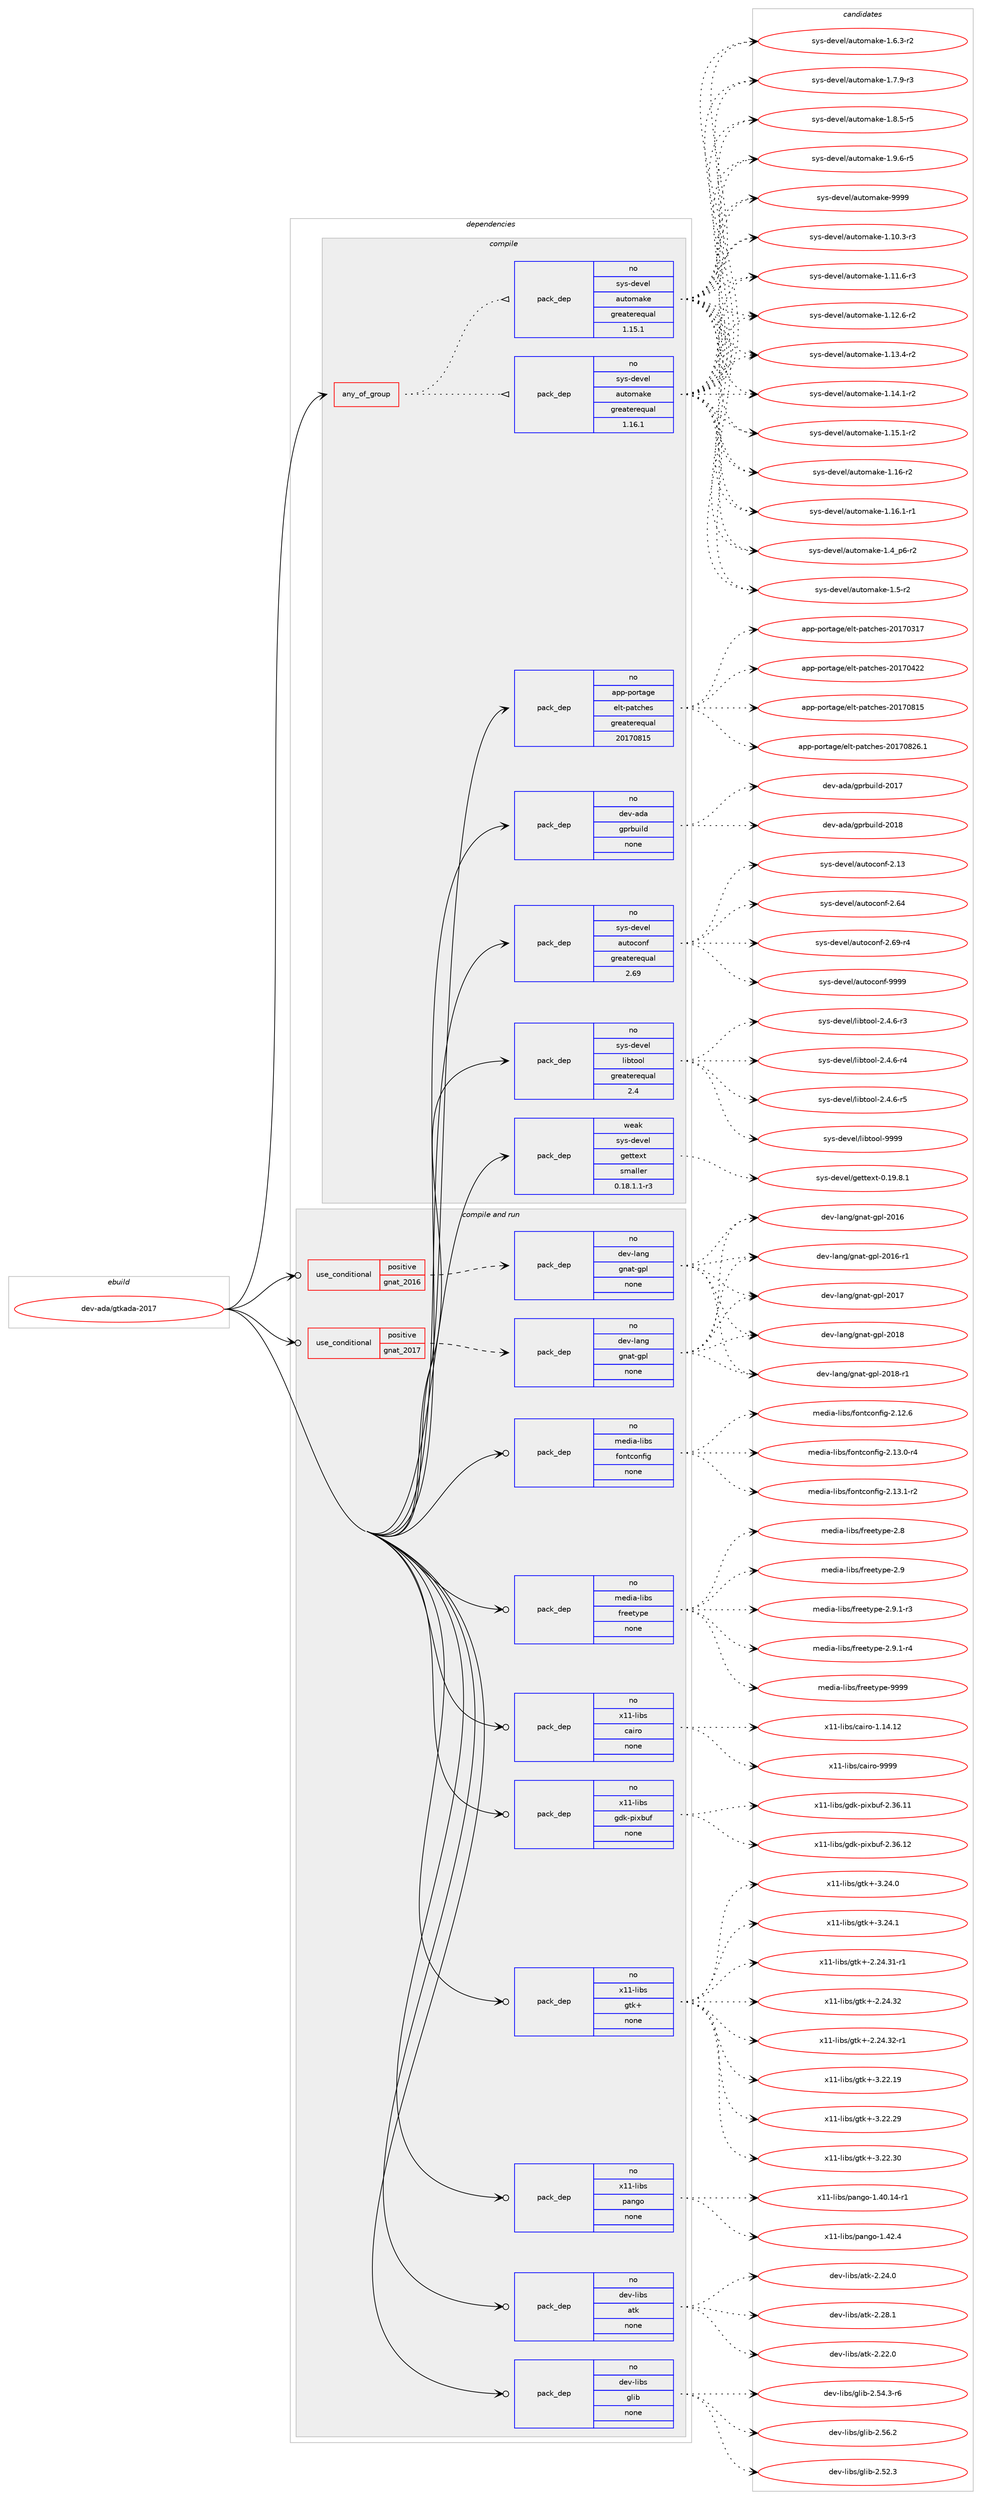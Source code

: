 digraph prolog {

# *************
# Graph options
# *************

newrank=true;
concentrate=true;
compound=true;
graph [rankdir=LR,fontname=Helvetica,fontsize=10,ranksep=1.5];#, ranksep=2.5, nodesep=0.2];
edge  [arrowhead=vee];
node  [fontname=Helvetica,fontsize=10];

# **********
# The ebuild
# **********

subgraph cluster_leftcol {
color=gray;
rank=same;
label=<<i>ebuild</i>>;
id [label="dev-ada/gtkada-2017", color=red, width=4, href="../dev-ada/gtkada-2017.svg"];
}

# ****************
# The dependencies
# ****************

subgraph cluster_midcol {
color=gray;
label=<<i>dependencies</i>>;
subgraph cluster_compile {
fillcolor="#eeeeee";
style=filled;
label=<<i>compile</i>>;
subgraph any110 {
dependency4943 [label=<<TABLE BORDER="0" CELLBORDER="1" CELLSPACING="0" CELLPADDING="4"><TR><TD CELLPADDING="10">any_of_group</TD></TR></TABLE>>, shape=none, color=red];subgraph pack3705 {
dependency4944 [label=<<TABLE BORDER="0" CELLBORDER="1" CELLSPACING="0" CELLPADDING="4" WIDTH="220"><TR><TD ROWSPAN="6" CELLPADDING="30">pack_dep</TD></TR><TR><TD WIDTH="110">no</TD></TR><TR><TD>sys-devel</TD></TR><TR><TD>automake</TD></TR><TR><TD>greaterequal</TD></TR><TR><TD>1.16.1</TD></TR></TABLE>>, shape=none, color=blue];
}
dependency4943:e -> dependency4944:w [weight=20,style="dotted",arrowhead="oinv"];
subgraph pack3706 {
dependency4945 [label=<<TABLE BORDER="0" CELLBORDER="1" CELLSPACING="0" CELLPADDING="4" WIDTH="220"><TR><TD ROWSPAN="6" CELLPADDING="30">pack_dep</TD></TR><TR><TD WIDTH="110">no</TD></TR><TR><TD>sys-devel</TD></TR><TR><TD>automake</TD></TR><TR><TD>greaterequal</TD></TR><TR><TD>1.15.1</TD></TR></TABLE>>, shape=none, color=blue];
}
dependency4943:e -> dependency4945:w [weight=20,style="dotted",arrowhead="oinv"];
}
id:e -> dependency4943:w [weight=20,style="solid",arrowhead="vee"];
subgraph pack3707 {
dependency4946 [label=<<TABLE BORDER="0" CELLBORDER="1" CELLSPACING="0" CELLPADDING="4" WIDTH="220"><TR><TD ROWSPAN="6" CELLPADDING="30">pack_dep</TD></TR><TR><TD WIDTH="110">no</TD></TR><TR><TD>app-portage</TD></TR><TR><TD>elt-patches</TD></TR><TR><TD>greaterequal</TD></TR><TR><TD>20170815</TD></TR></TABLE>>, shape=none, color=blue];
}
id:e -> dependency4946:w [weight=20,style="solid",arrowhead="vee"];
subgraph pack3708 {
dependency4947 [label=<<TABLE BORDER="0" CELLBORDER="1" CELLSPACING="0" CELLPADDING="4" WIDTH="220"><TR><TD ROWSPAN="6" CELLPADDING="30">pack_dep</TD></TR><TR><TD WIDTH="110">no</TD></TR><TR><TD>dev-ada</TD></TR><TR><TD>gprbuild</TD></TR><TR><TD>none</TD></TR><TR><TD></TD></TR></TABLE>>, shape=none, color=blue];
}
id:e -> dependency4947:w [weight=20,style="solid",arrowhead="vee"];
subgraph pack3709 {
dependency4948 [label=<<TABLE BORDER="0" CELLBORDER="1" CELLSPACING="0" CELLPADDING="4" WIDTH="220"><TR><TD ROWSPAN="6" CELLPADDING="30">pack_dep</TD></TR><TR><TD WIDTH="110">no</TD></TR><TR><TD>sys-devel</TD></TR><TR><TD>autoconf</TD></TR><TR><TD>greaterequal</TD></TR><TR><TD>2.69</TD></TR></TABLE>>, shape=none, color=blue];
}
id:e -> dependency4948:w [weight=20,style="solid",arrowhead="vee"];
subgraph pack3710 {
dependency4949 [label=<<TABLE BORDER="0" CELLBORDER="1" CELLSPACING="0" CELLPADDING="4" WIDTH="220"><TR><TD ROWSPAN="6" CELLPADDING="30">pack_dep</TD></TR><TR><TD WIDTH="110">no</TD></TR><TR><TD>sys-devel</TD></TR><TR><TD>libtool</TD></TR><TR><TD>greaterequal</TD></TR><TR><TD>2.4</TD></TR></TABLE>>, shape=none, color=blue];
}
id:e -> dependency4949:w [weight=20,style="solid",arrowhead="vee"];
subgraph pack3711 {
dependency4950 [label=<<TABLE BORDER="0" CELLBORDER="1" CELLSPACING="0" CELLPADDING="4" WIDTH="220"><TR><TD ROWSPAN="6" CELLPADDING="30">pack_dep</TD></TR><TR><TD WIDTH="110">weak</TD></TR><TR><TD>sys-devel</TD></TR><TR><TD>gettext</TD></TR><TR><TD>smaller</TD></TR><TR><TD>0.18.1.1-r3</TD></TR></TABLE>>, shape=none, color=blue];
}
id:e -> dependency4950:w [weight=20,style="solid",arrowhead="vee"];
}
subgraph cluster_compileandrun {
fillcolor="#eeeeee";
style=filled;
label=<<i>compile and run</i>>;
subgraph cond1121 {
dependency4951 [label=<<TABLE BORDER="0" CELLBORDER="1" CELLSPACING="0" CELLPADDING="4"><TR><TD ROWSPAN="3" CELLPADDING="10">use_conditional</TD></TR><TR><TD>positive</TD></TR><TR><TD>gnat_2016</TD></TR></TABLE>>, shape=none, color=red];
subgraph pack3712 {
dependency4952 [label=<<TABLE BORDER="0" CELLBORDER="1" CELLSPACING="0" CELLPADDING="4" WIDTH="220"><TR><TD ROWSPAN="6" CELLPADDING="30">pack_dep</TD></TR><TR><TD WIDTH="110">no</TD></TR><TR><TD>dev-lang</TD></TR><TR><TD>gnat-gpl</TD></TR><TR><TD>none</TD></TR><TR><TD></TD></TR></TABLE>>, shape=none, color=blue];
}
dependency4951:e -> dependency4952:w [weight=20,style="dashed",arrowhead="vee"];
}
id:e -> dependency4951:w [weight=20,style="solid",arrowhead="odotvee"];
subgraph cond1122 {
dependency4953 [label=<<TABLE BORDER="0" CELLBORDER="1" CELLSPACING="0" CELLPADDING="4"><TR><TD ROWSPAN="3" CELLPADDING="10">use_conditional</TD></TR><TR><TD>positive</TD></TR><TR><TD>gnat_2017</TD></TR></TABLE>>, shape=none, color=red];
subgraph pack3713 {
dependency4954 [label=<<TABLE BORDER="0" CELLBORDER="1" CELLSPACING="0" CELLPADDING="4" WIDTH="220"><TR><TD ROWSPAN="6" CELLPADDING="30">pack_dep</TD></TR><TR><TD WIDTH="110">no</TD></TR><TR><TD>dev-lang</TD></TR><TR><TD>gnat-gpl</TD></TR><TR><TD>none</TD></TR><TR><TD></TD></TR></TABLE>>, shape=none, color=blue];
}
dependency4953:e -> dependency4954:w [weight=20,style="dashed",arrowhead="vee"];
}
id:e -> dependency4953:w [weight=20,style="solid",arrowhead="odotvee"];
subgraph pack3714 {
dependency4955 [label=<<TABLE BORDER="0" CELLBORDER="1" CELLSPACING="0" CELLPADDING="4" WIDTH="220"><TR><TD ROWSPAN="6" CELLPADDING="30">pack_dep</TD></TR><TR><TD WIDTH="110">no</TD></TR><TR><TD>dev-libs</TD></TR><TR><TD>atk</TD></TR><TR><TD>none</TD></TR><TR><TD></TD></TR></TABLE>>, shape=none, color=blue];
}
id:e -> dependency4955:w [weight=20,style="solid",arrowhead="odotvee"];
subgraph pack3715 {
dependency4956 [label=<<TABLE BORDER="0" CELLBORDER="1" CELLSPACING="0" CELLPADDING="4" WIDTH="220"><TR><TD ROWSPAN="6" CELLPADDING="30">pack_dep</TD></TR><TR><TD WIDTH="110">no</TD></TR><TR><TD>dev-libs</TD></TR><TR><TD>glib</TD></TR><TR><TD>none</TD></TR><TR><TD></TD></TR></TABLE>>, shape=none, color=blue];
}
id:e -> dependency4956:w [weight=20,style="solid",arrowhead="odotvee"];
subgraph pack3716 {
dependency4957 [label=<<TABLE BORDER="0" CELLBORDER="1" CELLSPACING="0" CELLPADDING="4" WIDTH="220"><TR><TD ROWSPAN="6" CELLPADDING="30">pack_dep</TD></TR><TR><TD WIDTH="110">no</TD></TR><TR><TD>media-libs</TD></TR><TR><TD>fontconfig</TD></TR><TR><TD>none</TD></TR><TR><TD></TD></TR></TABLE>>, shape=none, color=blue];
}
id:e -> dependency4957:w [weight=20,style="solid",arrowhead="odotvee"];
subgraph pack3717 {
dependency4958 [label=<<TABLE BORDER="0" CELLBORDER="1" CELLSPACING="0" CELLPADDING="4" WIDTH="220"><TR><TD ROWSPAN="6" CELLPADDING="30">pack_dep</TD></TR><TR><TD WIDTH="110">no</TD></TR><TR><TD>media-libs</TD></TR><TR><TD>freetype</TD></TR><TR><TD>none</TD></TR><TR><TD></TD></TR></TABLE>>, shape=none, color=blue];
}
id:e -> dependency4958:w [weight=20,style="solid",arrowhead="odotvee"];
subgraph pack3718 {
dependency4959 [label=<<TABLE BORDER="0" CELLBORDER="1" CELLSPACING="0" CELLPADDING="4" WIDTH="220"><TR><TD ROWSPAN="6" CELLPADDING="30">pack_dep</TD></TR><TR><TD WIDTH="110">no</TD></TR><TR><TD>x11-libs</TD></TR><TR><TD>cairo</TD></TR><TR><TD>none</TD></TR><TR><TD></TD></TR></TABLE>>, shape=none, color=blue];
}
id:e -> dependency4959:w [weight=20,style="solid",arrowhead="odotvee"];
subgraph pack3719 {
dependency4960 [label=<<TABLE BORDER="0" CELLBORDER="1" CELLSPACING="0" CELLPADDING="4" WIDTH="220"><TR><TD ROWSPAN="6" CELLPADDING="30">pack_dep</TD></TR><TR><TD WIDTH="110">no</TD></TR><TR><TD>x11-libs</TD></TR><TR><TD>gdk-pixbuf</TD></TR><TR><TD>none</TD></TR><TR><TD></TD></TR></TABLE>>, shape=none, color=blue];
}
id:e -> dependency4960:w [weight=20,style="solid",arrowhead="odotvee"];
subgraph pack3720 {
dependency4961 [label=<<TABLE BORDER="0" CELLBORDER="1" CELLSPACING="0" CELLPADDING="4" WIDTH="220"><TR><TD ROWSPAN="6" CELLPADDING="30">pack_dep</TD></TR><TR><TD WIDTH="110">no</TD></TR><TR><TD>x11-libs</TD></TR><TR><TD>gtk+</TD></TR><TR><TD>none</TD></TR><TR><TD></TD></TR></TABLE>>, shape=none, color=blue];
}
id:e -> dependency4961:w [weight=20,style="solid",arrowhead="odotvee"];
subgraph pack3721 {
dependency4962 [label=<<TABLE BORDER="0" CELLBORDER="1" CELLSPACING="0" CELLPADDING="4" WIDTH="220"><TR><TD ROWSPAN="6" CELLPADDING="30">pack_dep</TD></TR><TR><TD WIDTH="110">no</TD></TR><TR><TD>x11-libs</TD></TR><TR><TD>pango</TD></TR><TR><TD>none</TD></TR><TR><TD></TD></TR></TABLE>>, shape=none, color=blue];
}
id:e -> dependency4962:w [weight=20,style="solid",arrowhead="odotvee"];
}
subgraph cluster_run {
fillcolor="#eeeeee";
style=filled;
label=<<i>run</i>>;
}
}

# **************
# The candidates
# **************

subgraph cluster_choices {
rank=same;
color=gray;
label=<<i>candidates</i>>;

subgraph choice3705 {
color=black;
nodesep=1;
choice11512111545100101118101108479711711611110997107101454946494846514511451 [label="sys-devel/automake-1.10.3-r3", color=red, width=4,href="../sys-devel/automake-1.10.3-r3.svg"];
choice11512111545100101118101108479711711611110997107101454946494946544511451 [label="sys-devel/automake-1.11.6-r3", color=red, width=4,href="../sys-devel/automake-1.11.6-r3.svg"];
choice11512111545100101118101108479711711611110997107101454946495046544511450 [label="sys-devel/automake-1.12.6-r2", color=red, width=4,href="../sys-devel/automake-1.12.6-r2.svg"];
choice11512111545100101118101108479711711611110997107101454946495146524511450 [label="sys-devel/automake-1.13.4-r2", color=red, width=4,href="../sys-devel/automake-1.13.4-r2.svg"];
choice11512111545100101118101108479711711611110997107101454946495246494511450 [label="sys-devel/automake-1.14.1-r2", color=red, width=4,href="../sys-devel/automake-1.14.1-r2.svg"];
choice11512111545100101118101108479711711611110997107101454946495346494511450 [label="sys-devel/automake-1.15.1-r2", color=red, width=4,href="../sys-devel/automake-1.15.1-r2.svg"];
choice1151211154510010111810110847971171161111099710710145494649544511450 [label="sys-devel/automake-1.16-r2", color=red, width=4,href="../sys-devel/automake-1.16-r2.svg"];
choice11512111545100101118101108479711711611110997107101454946495446494511449 [label="sys-devel/automake-1.16.1-r1", color=red, width=4,href="../sys-devel/automake-1.16.1-r1.svg"];
choice115121115451001011181011084797117116111109971071014549465295112544511450 [label="sys-devel/automake-1.4_p6-r2", color=red, width=4,href="../sys-devel/automake-1.4_p6-r2.svg"];
choice11512111545100101118101108479711711611110997107101454946534511450 [label="sys-devel/automake-1.5-r2", color=red, width=4,href="../sys-devel/automake-1.5-r2.svg"];
choice115121115451001011181011084797117116111109971071014549465446514511450 [label="sys-devel/automake-1.6.3-r2", color=red, width=4,href="../sys-devel/automake-1.6.3-r2.svg"];
choice115121115451001011181011084797117116111109971071014549465546574511451 [label="sys-devel/automake-1.7.9-r3", color=red, width=4,href="../sys-devel/automake-1.7.9-r3.svg"];
choice115121115451001011181011084797117116111109971071014549465646534511453 [label="sys-devel/automake-1.8.5-r5", color=red, width=4,href="../sys-devel/automake-1.8.5-r5.svg"];
choice115121115451001011181011084797117116111109971071014549465746544511453 [label="sys-devel/automake-1.9.6-r5", color=red, width=4,href="../sys-devel/automake-1.9.6-r5.svg"];
choice115121115451001011181011084797117116111109971071014557575757 [label="sys-devel/automake-9999", color=red, width=4,href="../sys-devel/automake-9999.svg"];
dependency4944:e -> choice11512111545100101118101108479711711611110997107101454946494846514511451:w [style=dotted,weight="100"];
dependency4944:e -> choice11512111545100101118101108479711711611110997107101454946494946544511451:w [style=dotted,weight="100"];
dependency4944:e -> choice11512111545100101118101108479711711611110997107101454946495046544511450:w [style=dotted,weight="100"];
dependency4944:e -> choice11512111545100101118101108479711711611110997107101454946495146524511450:w [style=dotted,weight="100"];
dependency4944:e -> choice11512111545100101118101108479711711611110997107101454946495246494511450:w [style=dotted,weight="100"];
dependency4944:e -> choice11512111545100101118101108479711711611110997107101454946495346494511450:w [style=dotted,weight="100"];
dependency4944:e -> choice1151211154510010111810110847971171161111099710710145494649544511450:w [style=dotted,weight="100"];
dependency4944:e -> choice11512111545100101118101108479711711611110997107101454946495446494511449:w [style=dotted,weight="100"];
dependency4944:e -> choice115121115451001011181011084797117116111109971071014549465295112544511450:w [style=dotted,weight="100"];
dependency4944:e -> choice11512111545100101118101108479711711611110997107101454946534511450:w [style=dotted,weight="100"];
dependency4944:e -> choice115121115451001011181011084797117116111109971071014549465446514511450:w [style=dotted,weight="100"];
dependency4944:e -> choice115121115451001011181011084797117116111109971071014549465546574511451:w [style=dotted,weight="100"];
dependency4944:e -> choice115121115451001011181011084797117116111109971071014549465646534511453:w [style=dotted,weight="100"];
dependency4944:e -> choice115121115451001011181011084797117116111109971071014549465746544511453:w [style=dotted,weight="100"];
dependency4944:e -> choice115121115451001011181011084797117116111109971071014557575757:w [style=dotted,weight="100"];
}
subgraph choice3706 {
color=black;
nodesep=1;
choice11512111545100101118101108479711711611110997107101454946494846514511451 [label="sys-devel/automake-1.10.3-r3", color=red, width=4,href="../sys-devel/automake-1.10.3-r3.svg"];
choice11512111545100101118101108479711711611110997107101454946494946544511451 [label="sys-devel/automake-1.11.6-r3", color=red, width=4,href="../sys-devel/automake-1.11.6-r3.svg"];
choice11512111545100101118101108479711711611110997107101454946495046544511450 [label="sys-devel/automake-1.12.6-r2", color=red, width=4,href="../sys-devel/automake-1.12.6-r2.svg"];
choice11512111545100101118101108479711711611110997107101454946495146524511450 [label="sys-devel/automake-1.13.4-r2", color=red, width=4,href="../sys-devel/automake-1.13.4-r2.svg"];
choice11512111545100101118101108479711711611110997107101454946495246494511450 [label="sys-devel/automake-1.14.1-r2", color=red, width=4,href="../sys-devel/automake-1.14.1-r2.svg"];
choice11512111545100101118101108479711711611110997107101454946495346494511450 [label="sys-devel/automake-1.15.1-r2", color=red, width=4,href="../sys-devel/automake-1.15.1-r2.svg"];
choice1151211154510010111810110847971171161111099710710145494649544511450 [label="sys-devel/automake-1.16-r2", color=red, width=4,href="../sys-devel/automake-1.16-r2.svg"];
choice11512111545100101118101108479711711611110997107101454946495446494511449 [label="sys-devel/automake-1.16.1-r1", color=red, width=4,href="../sys-devel/automake-1.16.1-r1.svg"];
choice115121115451001011181011084797117116111109971071014549465295112544511450 [label="sys-devel/automake-1.4_p6-r2", color=red, width=4,href="../sys-devel/automake-1.4_p6-r2.svg"];
choice11512111545100101118101108479711711611110997107101454946534511450 [label="sys-devel/automake-1.5-r2", color=red, width=4,href="../sys-devel/automake-1.5-r2.svg"];
choice115121115451001011181011084797117116111109971071014549465446514511450 [label="sys-devel/automake-1.6.3-r2", color=red, width=4,href="../sys-devel/automake-1.6.3-r2.svg"];
choice115121115451001011181011084797117116111109971071014549465546574511451 [label="sys-devel/automake-1.7.9-r3", color=red, width=4,href="../sys-devel/automake-1.7.9-r3.svg"];
choice115121115451001011181011084797117116111109971071014549465646534511453 [label="sys-devel/automake-1.8.5-r5", color=red, width=4,href="../sys-devel/automake-1.8.5-r5.svg"];
choice115121115451001011181011084797117116111109971071014549465746544511453 [label="sys-devel/automake-1.9.6-r5", color=red, width=4,href="../sys-devel/automake-1.9.6-r5.svg"];
choice115121115451001011181011084797117116111109971071014557575757 [label="sys-devel/automake-9999", color=red, width=4,href="../sys-devel/automake-9999.svg"];
dependency4945:e -> choice11512111545100101118101108479711711611110997107101454946494846514511451:w [style=dotted,weight="100"];
dependency4945:e -> choice11512111545100101118101108479711711611110997107101454946494946544511451:w [style=dotted,weight="100"];
dependency4945:e -> choice11512111545100101118101108479711711611110997107101454946495046544511450:w [style=dotted,weight="100"];
dependency4945:e -> choice11512111545100101118101108479711711611110997107101454946495146524511450:w [style=dotted,weight="100"];
dependency4945:e -> choice11512111545100101118101108479711711611110997107101454946495246494511450:w [style=dotted,weight="100"];
dependency4945:e -> choice11512111545100101118101108479711711611110997107101454946495346494511450:w [style=dotted,weight="100"];
dependency4945:e -> choice1151211154510010111810110847971171161111099710710145494649544511450:w [style=dotted,weight="100"];
dependency4945:e -> choice11512111545100101118101108479711711611110997107101454946495446494511449:w [style=dotted,weight="100"];
dependency4945:e -> choice115121115451001011181011084797117116111109971071014549465295112544511450:w [style=dotted,weight="100"];
dependency4945:e -> choice11512111545100101118101108479711711611110997107101454946534511450:w [style=dotted,weight="100"];
dependency4945:e -> choice115121115451001011181011084797117116111109971071014549465446514511450:w [style=dotted,weight="100"];
dependency4945:e -> choice115121115451001011181011084797117116111109971071014549465546574511451:w [style=dotted,weight="100"];
dependency4945:e -> choice115121115451001011181011084797117116111109971071014549465646534511453:w [style=dotted,weight="100"];
dependency4945:e -> choice115121115451001011181011084797117116111109971071014549465746544511453:w [style=dotted,weight="100"];
dependency4945:e -> choice115121115451001011181011084797117116111109971071014557575757:w [style=dotted,weight="100"];
}
subgraph choice3707 {
color=black;
nodesep=1;
choice97112112451121111141169710310147101108116451129711699104101115455048495548514955 [label="app-portage/elt-patches-20170317", color=red, width=4,href="../app-portage/elt-patches-20170317.svg"];
choice97112112451121111141169710310147101108116451129711699104101115455048495548525050 [label="app-portage/elt-patches-20170422", color=red, width=4,href="../app-portage/elt-patches-20170422.svg"];
choice97112112451121111141169710310147101108116451129711699104101115455048495548564953 [label="app-portage/elt-patches-20170815", color=red, width=4,href="../app-portage/elt-patches-20170815.svg"];
choice971121124511211111411697103101471011081164511297116991041011154550484955485650544649 [label="app-portage/elt-patches-20170826.1", color=red, width=4,href="../app-portage/elt-patches-20170826.1.svg"];
dependency4946:e -> choice97112112451121111141169710310147101108116451129711699104101115455048495548514955:w [style=dotted,weight="100"];
dependency4946:e -> choice97112112451121111141169710310147101108116451129711699104101115455048495548525050:w [style=dotted,weight="100"];
dependency4946:e -> choice97112112451121111141169710310147101108116451129711699104101115455048495548564953:w [style=dotted,weight="100"];
dependency4946:e -> choice971121124511211111411697103101471011081164511297116991041011154550484955485650544649:w [style=dotted,weight="100"];
}
subgraph choice3708 {
color=black;
nodesep=1;
choice10010111845971009747103112114981171051081004550484955 [label="dev-ada/gprbuild-2017", color=red, width=4,href="../dev-ada/gprbuild-2017.svg"];
choice10010111845971009747103112114981171051081004550484956 [label="dev-ada/gprbuild-2018", color=red, width=4,href="../dev-ada/gprbuild-2018.svg"];
dependency4947:e -> choice10010111845971009747103112114981171051081004550484955:w [style=dotted,weight="100"];
dependency4947:e -> choice10010111845971009747103112114981171051081004550484956:w [style=dotted,weight="100"];
}
subgraph choice3709 {
color=black;
nodesep=1;
choice115121115451001011181011084797117116111991111101024550464951 [label="sys-devel/autoconf-2.13", color=red, width=4,href="../sys-devel/autoconf-2.13.svg"];
choice115121115451001011181011084797117116111991111101024550465452 [label="sys-devel/autoconf-2.64", color=red, width=4,href="../sys-devel/autoconf-2.64.svg"];
choice1151211154510010111810110847971171161119911111010245504654574511452 [label="sys-devel/autoconf-2.69-r4", color=red, width=4,href="../sys-devel/autoconf-2.69-r4.svg"];
choice115121115451001011181011084797117116111991111101024557575757 [label="sys-devel/autoconf-9999", color=red, width=4,href="../sys-devel/autoconf-9999.svg"];
dependency4948:e -> choice115121115451001011181011084797117116111991111101024550464951:w [style=dotted,weight="100"];
dependency4948:e -> choice115121115451001011181011084797117116111991111101024550465452:w [style=dotted,weight="100"];
dependency4948:e -> choice1151211154510010111810110847971171161119911111010245504654574511452:w [style=dotted,weight="100"];
dependency4948:e -> choice115121115451001011181011084797117116111991111101024557575757:w [style=dotted,weight="100"];
}
subgraph choice3710 {
color=black;
nodesep=1;
choice1151211154510010111810110847108105981161111111084550465246544511451 [label="sys-devel/libtool-2.4.6-r3", color=red, width=4,href="../sys-devel/libtool-2.4.6-r3.svg"];
choice1151211154510010111810110847108105981161111111084550465246544511452 [label="sys-devel/libtool-2.4.6-r4", color=red, width=4,href="../sys-devel/libtool-2.4.6-r4.svg"];
choice1151211154510010111810110847108105981161111111084550465246544511453 [label="sys-devel/libtool-2.4.6-r5", color=red, width=4,href="../sys-devel/libtool-2.4.6-r5.svg"];
choice1151211154510010111810110847108105981161111111084557575757 [label="sys-devel/libtool-9999", color=red, width=4,href="../sys-devel/libtool-9999.svg"];
dependency4949:e -> choice1151211154510010111810110847108105981161111111084550465246544511451:w [style=dotted,weight="100"];
dependency4949:e -> choice1151211154510010111810110847108105981161111111084550465246544511452:w [style=dotted,weight="100"];
dependency4949:e -> choice1151211154510010111810110847108105981161111111084550465246544511453:w [style=dotted,weight="100"];
dependency4949:e -> choice1151211154510010111810110847108105981161111111084557575757:w [style=dotted,weight="100"];
}
subgraph choice3711 {
color=black;
nodesep=1;
choice1151211154510010111810110847103101116116101120116454846495746564649 [label="sys-devel/gettext-0.19.8.1", color=red, width=4,href="../sys-devel/gettext-0.19.8.1.svg"];
dependency4950:e -> choice1151211154510010111810110847103101116116101120116454846495746564649:w [style=dotted,weight="100"];
}
subgraph choice3712 {
color=black;
nodesep=1;
choice10010111845108971101034710311097116451031121084550484954 [label="dev-lang/gnat-gpl-2016", color=red, width=4,href="../dev-lang/gnat-gpl-2016.svg"];
choice100101118451089711010347103110971164510311210845504849544511449 [label="dev-lang/gnat-gpl-2016-r1", color=red, width=4,href="../dev-lang/gnat-gpl-2016-r1.svg"];
choice10010111845108971101034710311097116451031121084550484955 [label="dev-lang/gnat-gpl-2017", color=red, width=4,href="../dev-lang/gnat-gpl-2017.svg"];
choice10010111845108971101034710311097116451031121084550484956 [label="dev-lang/gnat-gpl-2018", color=red, width=4,href="../dev-lang/gnat-gpl-2018.svg"];
choice100101118451089711010347103110971164510311210845504849564511449 [label="dev-lang/gnat-gpl-2018-r1", color=red, width=4,href="../dev-lang/gnat-gpl-2018-r1.svg"];
dependency4952:e -> choice10010111845108971101034710311097116451031121084550484954:w [style=dotted,weight="100"];
dependency4952:e -> choice100101118451089711010347103110971164510311210845504849544511449:w [style=dotted,weight="100"];
dependency4952:e -> choice10010111845108971101034710311097116451031121084550484955:w [style=dotted,weight="100"];
dependency4952:e -> choice10010111845108971101034710311097116451031121084550484956:w [style=dotted,weight="100"];
dependency4952:e -> choice100101118451089711010347103110971164510311210845504849564511449:w [style=dotted,weight="100"];
}
subgraph choice3713 {
color=black;
nodesep=1;
choice10010111845108971101034710311097116451031121084550484954 [label="dev-lang/gnat-gpl-2016", color=red, width=4,href="../dev-lang/gnat-gpl-2016.svg"];
choice100101118451089711010347103110971164510311210845504849544511449 [label="dev-lang/gnat-gpl-2016-r1", color=red, width=4,href="../dev-lang/gnat-gpl-2016-r1.svg"];
choice10010111845108971101034710311097116451031121084550484955 [label="dev-lang/gnat-gpl-2017", color=red, width=4,href="../dev-lang/gnat-gpl-2017.svg"];
choice10010111845108971101034710311097116451031121084550484956 [label="dev-lang/gnat-gpl-2018", color=red, width=4,href="../dev-lang/gnat-gpl-2018.svg"];
choice100101118451089711010347103110971164510311210845504849564511449 [label="dev-lang/gnat-gpl-2018-r1", color=red, width=4,href="../dev-lang/gnat-gpl-2018-r1.svg"];
dependency4954:e -> choice10010111845108971101034710311097116451031121084550484954:w [style=dotted,weight="100"];
dependency4954:e -> choice100101118451089711010347103110971164510311210845504849544511449:w [style=dotted,weight="100"];
dependency4954:e -> choice10010111845108971101034710311097116451031121084550484955:w [style=dotted,weight="100"];
dependency4954:e -> choice10010111845108971101034710311097116451031121084550484956:w [style=dotted,weight="100"];
dependency4954:e -> choice100101118451089711010347103110971164510311210845504849564511449:w [style=dotted,weight="100"];
}
subgraph choice3714 {
color=black;
nodesep=1;
choice1001011184510810598115479711610745504650504648 [label="dev-libs/atk-2.22.0", color=red, width=4,href="../dev-libs/atk-2.22.0.svg"];
choice1001011184510810598115479711610745504650524648 [label="dev-libs/atk-2.24.0", color=red, width=4,href="../dev-libs/atk-2.24.0.svg"];
choice1001011184510810598115479711610745504650564649 [label="dev-libs/atk-2.28.1", color=red, width=4,href="../dev-libs/atk-2.28.1.svg"];
dependency4955:e -> choice1001011184510810598115479711610745504650504648:w [style=dotted,weight="100"];
dependency4955:e -> choice1001011184510810598115479711610745504650524648:w [style=dotted,weight="100"];
dependency4955:e -> choice1001011184510810598115479711610745504650564649:w [style=dotted,weight="100"];
}
subgraph choice3715 {
color=black;
nodesep=1;
choice1001011184510810598115471031081059845504653504651 [label="dev-libs/glib-2.52.3", color=red, width=4,href="../dev-libs/glib-2.52.3.svg"];
choice10010111845108105981154710310810598455046535246514511454 [label="dev-libs/glib-2.54.3-r6", color=red, width=4,href="../dev-libs/glib-2.54.3-r6.svg"];
choice1001011184510810598115471031081059845504653544650 [label="dev-libs/glib-2.56.2", color=red, width=4,href="../dev-libs/glib-2.56.2.svg"];
dependency4956:e -> choice1001011184510810598115471031081059845504653504651:w [style=dotted,weight="100"];
dependency4956:e -> choice10010111845108105981154710310810598455046535246514511454:w [style=dotted,weight="100"];
dependency4956:e -> choice1001011184510810598115471031081059845504653544650:w [style=dotted,weight="100"];
}
subgraph choice3716 {
color=black;
nodesep=1;
choice109101100105974510810598115471021111101169911111010210510345504649504654 [label="media-libs/fontconfig-2.12.6", color=red, width=4,href="../media-libs/fontconfig-2.12.6.svg"];
choice1091011001059745108105981154710211111011699111110102105103455046495146484511452 [label="media-libs/fontconfig-2.13.0-r4", color=red, width=4,href="../media-libs/fontconfig-2.13.0-r4.svg"];
choice1091011001059745108105981154710211111011699111110102105103455046495146494511450 [label="media-libs/fontconfig-2.13.1-r2", color=red, width=4,href="../media-libs/fontconfig-2.13.1-r2.svg"];
dependency4957:e -> choice109101100105974510810598115471021111101169911111010210510345504649504654:w [style=dotted,weight="100"];
dependency4957:e -> choice1091011001059745108105981154710211111011699111110102105103455046495146484511452:w [style=dotted,weight="100"];
dependency4957:e -> choice1091011001059745108105981154710211111011699111110102105103455046495146494511450:w [style=dotted,weight="100"];
}
subgraph choice3717 {
color=black;
nodesep=1;
choice1091011001059745108105981154710211410110111612111210145504656 [label="media-libs/freetype-2.8", color=red, width=4,href="../media-libs/freetype-2.8.svg"];
choice1091011001059745108105981154710211410110111612111210145504657 [label="media-libs/freetype-2.9", color=red, width=4,href="../media-libs/freetype-2.9.svg"];
choice109101100105974510810598115471021141011011161211121014550465746494511451 [label="media-libs/freetype-2.9.1-r3", color=red, width=4,href="../media-libs/freetype-2.9.1-r3.svg"];
choice109101100105974510810598115471021141011011161211121014550465746494511452 [label="media-libs/freetype-2.9.1-r4", color=red, width=4,href="../media-libs/freetype-2.9.1-r4.svg"];
choice109101100105974510810598115471021141011011161211121014557575757 [label="media-libs/freetype-9999", color=red, width=4,href="../media-libs/freetype-9999.svg"];
dependency4958:e -> choice1091011001059745108105981154710211410110111612111210145504656:w [style=dotted,weight="100"];
dependency4958:e -> choice1091011001059745108105981154710211410110111612111210145504657:w [style=dotted,weight="100"];
dependency4958:e -> choice109101100105974510810598115471021141011011161211121014550465746494511451:w [style=dotted,weight="100"];
dependency4958:e -> choice109101100105974510810598115471021141011011161211121014550465746494511452:w [style=dotted,weight="100"];
dependency4958:e -> choice109101100105974510810598115471021141011011161211121014557575757:w [style=dotted,weight="100"];
}
subgraph choice3718 {
color=black;
nodesep=1;
choice120494945108105981154799971051141114549464952464950 [label="x11-libs/cairo-1.14.12", color=red, width=4,href="../x11-libs/cairo-1.14.12.svg"];
choice120494945108105981154799971051141114557575757 [label="x11-libs/cairo-9999", color=red, width=4,href="../x11-libs/cairo-9999.svg"];
dependency4959:e -> choice120494945108105981154799971051141114549464952464950:w [style=dotted,weight="100"];
dependency4959:e -> choice120494945108105981154799971051141114557575757:w [style=dotted,weight="100"];
}
subgraph choice3719 {
color=black;
nodesep=1;
choice120494945108105981154710310010745112105120981171024550465154464949 [label="x11-libs/gdk-pixbuf-2.36.11", color=red, width=4,href="../x11-libs/gdk-pixbuf-2.36.11.svg"];
choice120494945108105981154710310010745112105120981171024550465154464950 [label="x11-libs/gdk-pixbuf-2.36.12", color=red, width=4,href="../x11-libs/gdk-pixbuf-2.36.12.svg"];
dependency4960:e -> choice120494945108105981154710310010745112105120981171024550465154464949:w [style=dotted,weight="100"];
dependency4960:e -> choice120494945108105981154710310010745112105120981171024550465154464950:w [style=dotted,weight="100"];
}
subgraph choice3720 {
color=black;
nodesep=1;
choice12049494510810598115471031161074345504650524651494511449 [label="x11-libs/gtk+-2.24.31-r1", color=red, width=4,href="../x11-libs/gtk+-2.24.31-r1.svg"];
choice1204949451081059811547103116107434550465052465150 [label="x11-libs/gtk+-2.24.32", color=red, width=4,href="../x11-libs/gtk+-2.24.32.svg"];
choice12049494510810598115471031161074345504650524651504511449 [label="x11-libs/gtk+-2.24.32-r1", color=red, width=4,href="../x11-libs/gtk+-2.24.32-r1.svg"];
choice1204949451081059811547103116107434551465050464957 [label="x11-libs/gtk+-3.22.19", color=red, width=4,href="../x11-libs/gtk+-3.22.19.svg"];
choice1204949451081059811547103116107434551465050465057 [label="x11-libs/gtk+-3.22.29", color=red, width=4,href="../x11-libs/gtk+-3.22.29.svg"];
choice1204949451081059811547103116107434551465050465148 [label="x11-libs/gtk+-3.22.30", color=red, width=4,href="../x11-libs/gtk+-3.22.30.svg"];
choice12049494510810598115471031161074345514650524648 [label="x11-libs/gtk+-3.24.0", color=red, width=4,href="../x11-libs/gtk+-3.24.0.svg"];
choice12049494510810598115471031161074345514650524649 [label="x11-libs/gtk+-3.24.1", color=red, width=4,href="../x11-libs/gtk+-3.24.1.svg"];
dependency4961:e -> choice12049494510810598115471031161074345504650524651494511449:w [style=dotted,weight="100"];
dependency4961:e -> choice1204949451081059811547103116107434550465052465150:w [style=dotted,weight="100"];
dependency4961:e -> choice12049494510810598115471031161074345504650524651504511449:w [style=dotted,weight="100"];
dependency4961:e -> choice1204949451081059811547103116107434551465050464957:w [style=dotted,weight="100"];
dependency4961:e -> choice1204949451081059811547103116107434551465050465057:w [style=dotted,weight="100"];
dependency4961:e -> choice1204949451081059811547103116107434551465050465148:w [style=dotted,weight="100"];
dependency4961:e -> choice12049494510810598115471031161074345514650524648:w [style=dotted,weight="100"];
dependency4961:e -> choice12049494510810598115471031161074345514650524649:w [style=dotted,weight="100"];
}
subgraph choice3721 {
color=black;
nodesep=1;
choice12049494510810598115471129711010311145494652484649524511449 [label="x11-libs/pango-1.40.14-r1", color=red, width=4,href="../x11-libs/pango-1.40.14-r1.svg"];
choice12049494510810598115471129711010311145494652504652 [label="x11-libs/pango-1.42.4", color=red, width=4,href="../x11-libs/pango-1.42.4.svg"];
dependency4962:e -> choice12049494510810598115471129711010311145494652484649524511449:w [style=dotted,weight="100"];
dependency4962:e -> choice12049494510810598115471129711010311145494652504652:w [style=dotted,weight="100"];
}
}

}
